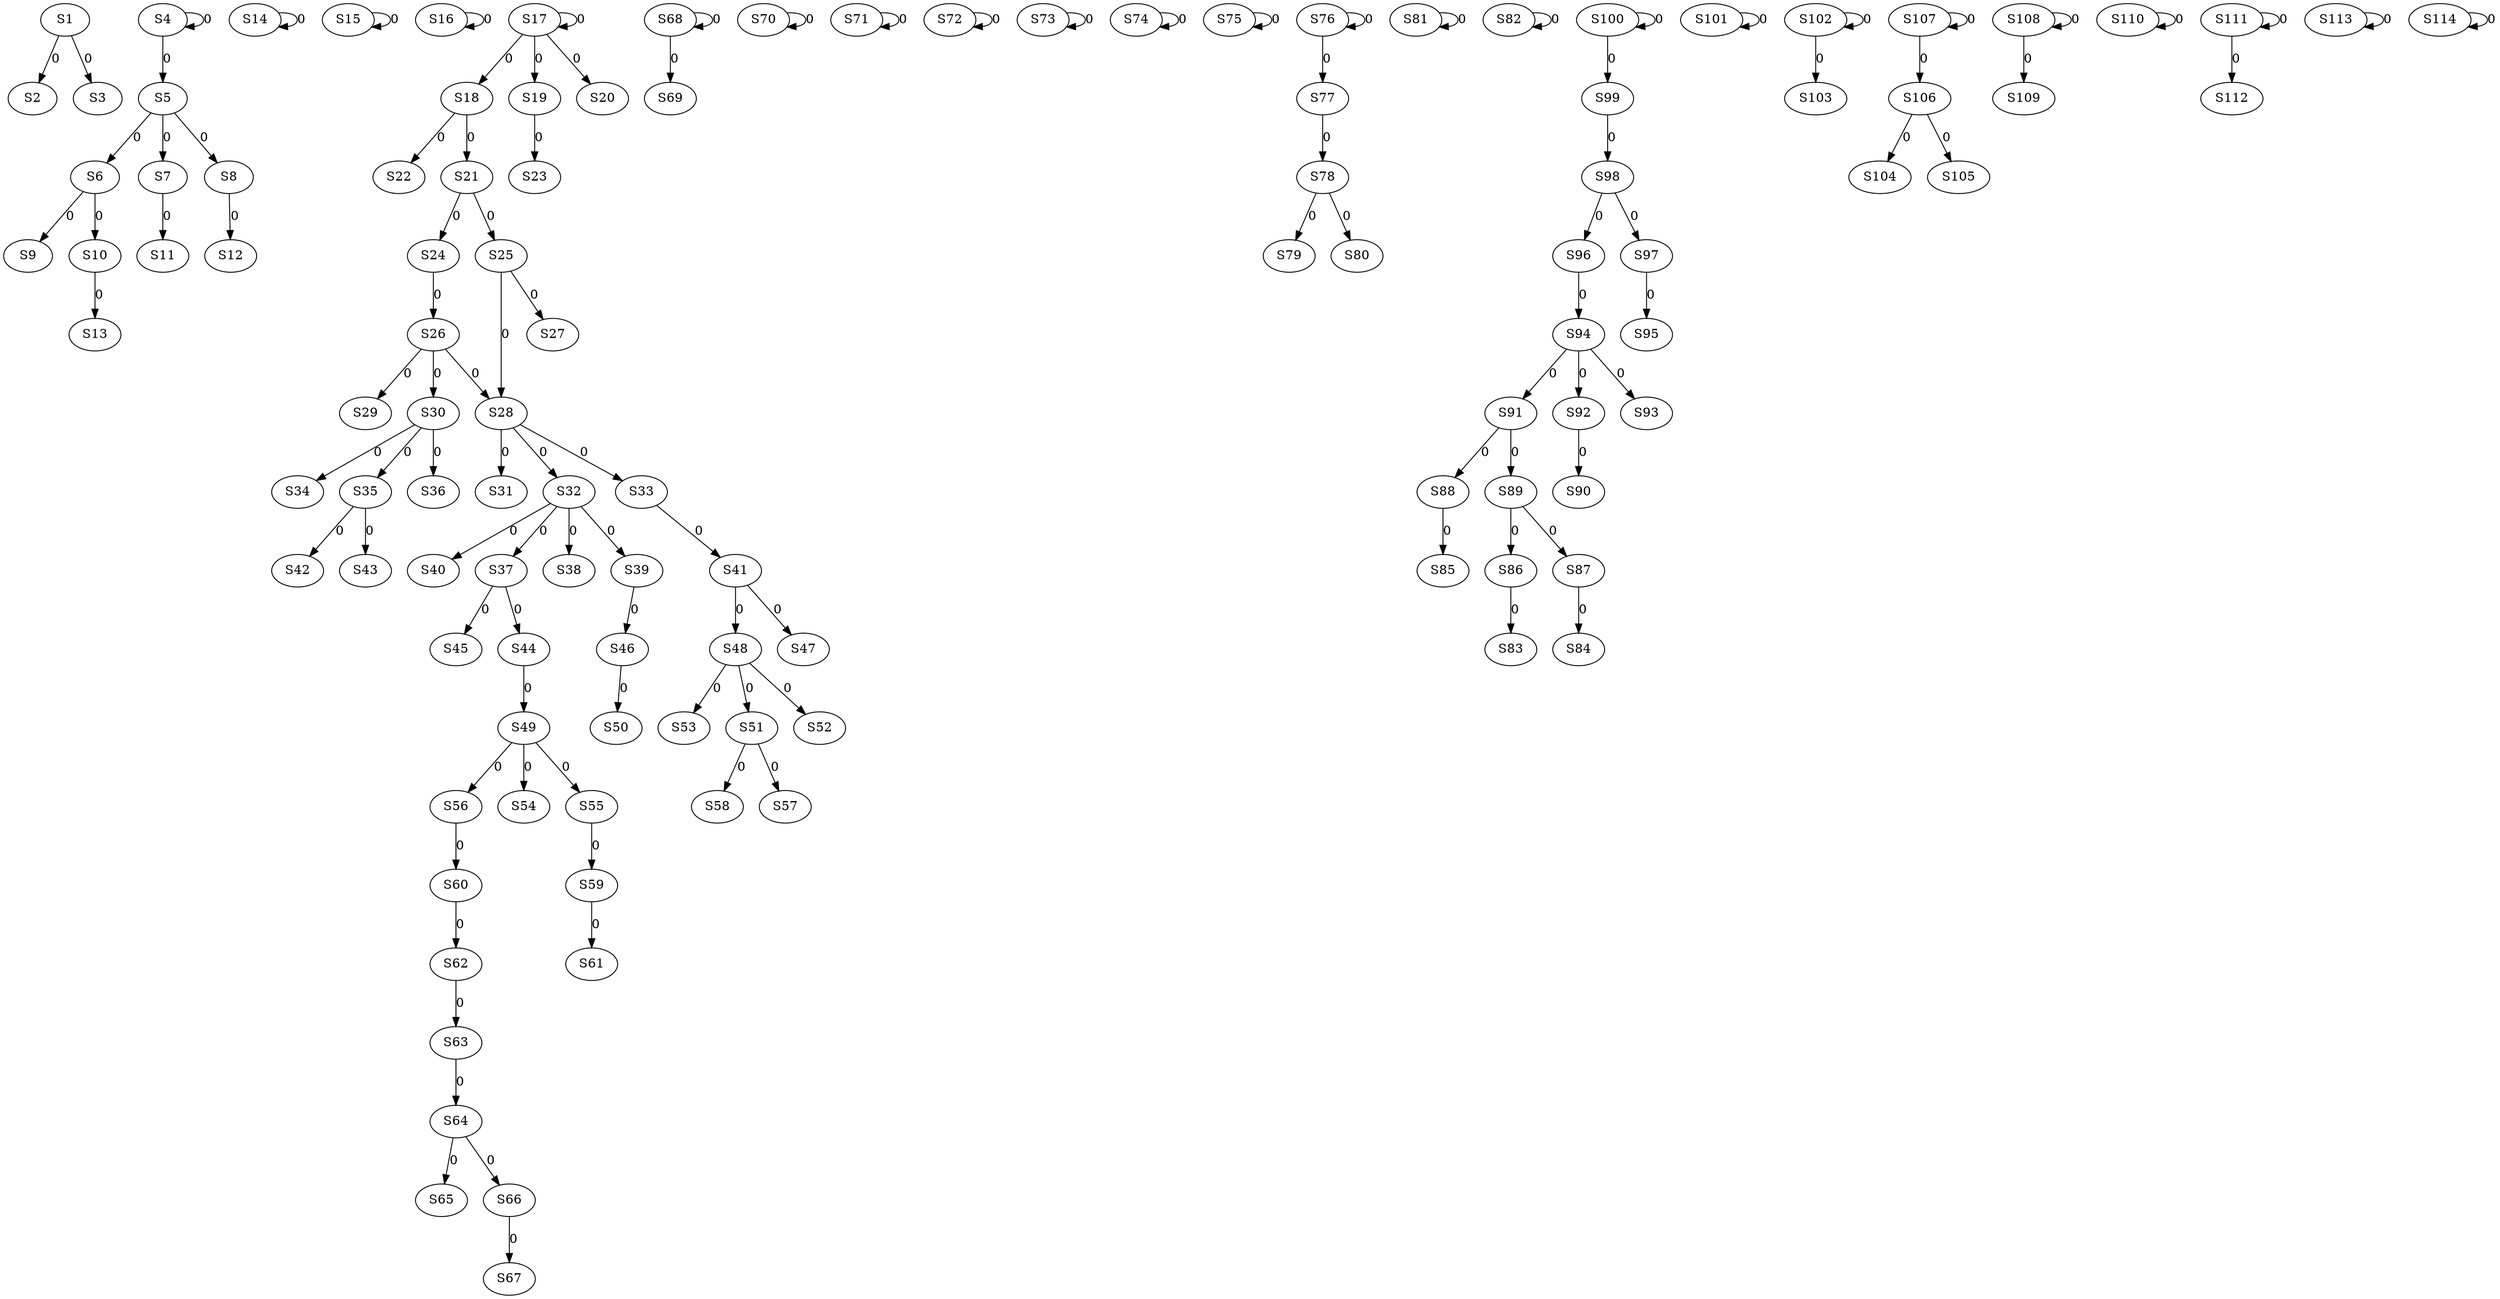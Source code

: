 strict digraph {
	S1 -> S2 [ label = 0 ];
	S1 -> S3 [ label = 0 ];
	S4 -> S4 [ label = 0 ];
	S4 -> S5 [ label = 0 ];
	S5 -> S6 [ label = 0 ];
	S5 -> S7 [ label = 0 ];
	S5 -> S8 [ label = 0 ];
	S6 -> S9 [ label = 0 ];
	S6 -> S10 [ label = 0 ];
	S7 -> S11 [ label = 0 ];
	S8 -> S12 [ label = 0 ];
	S10 -> S13 [ label = 0 ];
	S14 -> S14 [ label = 0 ];
	S15 -> S15 [ label = 0 ];
	S16 -> S16 [ label = 0 ];
	S17 -> S17 [ label = 0 ];
	S17 -> S18 [ label = 0 ];
	S17 -> S19 [ label = 0 ];
	S17 -> S20 [ label = 0 ];
	S18 -> S21 [ label = 0 ];
	S18 -> S22 [ label = 0 ];
	S19 -> S23 [ label = 0 ];
	S21 -> S24 [ label = 0 ];
	S21 -> S25 [ label = 0 ];
	S24 -> S26 [ label = 0 ];
	S25 -> S27 [ label = 0 ];
	S25 -> S28 [ label = 0 ];
	S26 -> S29 [ label = 0 ];
	S26 -> S30 [ label = 0 ];
	S28 -> S31 [ label = 0 ];
	S28 -> S32 [ label = 0 ];
	S28 -> S33 [ label = 0 ];
	S30 -> S34 [ label = 0 ];
	S30 -> S35 [ label = 0 ];
	S30 -> S36 [ label = 0 ];
	S32 -> S37 [ label = 0 ];
	S32 -> S38 [ label = 0 ];
	S32 -> S39 [ label = 0 ];
	S32 -> S40 [ label = 0 ];
	S33 -> S41 [ label = 0 ];
	S35 -> S42 [ label = 0 ];
	S35 -> S43 [ label = 0 ];
	S37 -> S44 [ label = 0 ];
	S37 -> S45 [ label = 0 ];
	S39 -> S46 [ label = 0 ];
	S41 -> S47 [ label = 0 ];
	S41 -> S48 [ label = 0 ];
	S44 -> S49 [ label = 0 ];
	S46 -> S50 [ label = 0 ];
	S48 -> S51 [ label = 0 ];
	S48 -> S52 [ label = 0 ];
	S48 -> S53 [ label = 0 ];
	S49 -> S54 [ label = 0 ];
	S49 -> S55 [ label = 0 ];
	S49 -> S56 [ label = 0 ];
	S51 -> S57 [ label = 0 ];
	S51 -> S58 [ label = 0 ];
	S55 -> S59 [ label = 0 ];
	S56 -> S60 [ label = 0 ];
	S59 -> S61 [ label = 0 ];
	S60 -> S62 [ label = 0 ];
	S62 -> S63 [ label = 0 ];
	S63 -> S64 [ label = 0 ];
	S64 -> S65 [ label = 0 ];
	S64 -> S66 [ label = 0 ];
	S66 -> S67 [ label = 0 ];
	S68 -> S68 [ label = 0 ];
	S68 -> S69 [ label = 0 ];
	S70 -> S70 [ label = 0 ];
	S71 -> S71 [ label = 0 ];
	S72 -> S72 [ label = 0 ];
	S73 -> S73 [ label = 0 ];
	S74 -> S74 [ label = 0 ];
	S75 -> S75 [ label = 0 ];
	S76 -> S76 [ label = 0 ];
	S76 -> S77 [ label = 0 ];
	S77 -> S78 [ label = 0 ];
	S78 -> S79 [ label = 0 ];
	S78 -> S80 [ label = 0 ];
	S81 -> S81 [ label = 0 ];
	S82 -> S82 [ label = 0 ];
	S86 -> S83 [ label = 0 ];
	S87 -> S84 [ label = 0 ];
	S88 -> S85 [ label = 0 ];
	S89 -> S86 [ label = 0 ];
	S89 -> S87 [ label = 0 ];
	S91 -> S88 [ label = 0 ];
	S91 -> S89 [ label = 0 ];
	S92 -> S90 [ label = 0 ];
	S94 -> S91 [ label = 0 ];
	S94 -> S92 [ label = 0 ];
	S94 -> S93 [ label = 0 ];
	S96 -> S94 [ label = 0 ];
	S97 -> S95 [ label = 0 ];
	S98 -> S96 [ label = 0 ];
	S98 -> S97 [ label = 0 ];
	S99 -> S98 [ label = 0 ];
	S100 -> S99 [ label = 0 ];
	S100 -> S100 [ label = 0 ];
	S101 -> S101 [ label = 0 ];
	S102 -> S102 [ label = 0 ];
	S102 -> S103 [ label = 0 ];
	S106 -> S104 [ label = 0 ];
	S106 -> S105 [ label = 0 ];
	S107 -> S106 [ label = 0 ];
	S107 -> S107 [ label = 0 ];
	S108 -> S108 [ label = 0 ];
	S108 -> S109 [ label = 0 ];
	S110 -> S110 [ label = 0 ];
	S111 -> S111 [ label = 0 ];
	S111 -> S112 [ label = 0 ];
	S113 -> S113 [ label = 0 ];
	S114 -> S114 [ label = 0 ];
	S26 -> S28 [ label = 0 ];
}